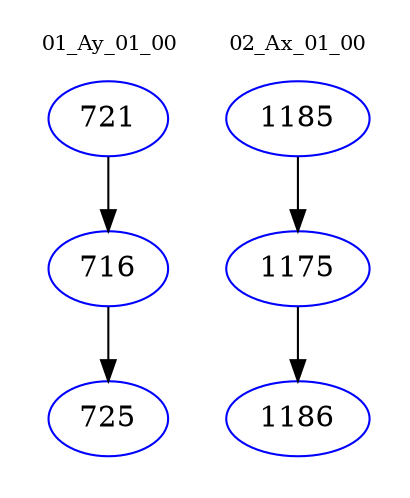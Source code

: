 digraph{
subgraph cluster_0 {
color = white
label = "01_Ay_01_00";
fontsize=10;
T0_721 [label="721", color="blue"]
T0_721 -> T0_716 [color="black"]
T0_716 [label="716", color="blue"]
T0_716 -> T0_725 [color="black"]
T0_725 [label="725", color="blue"]
}
subgraph cluster_1 {
color = white
label = "02_Ax_01_00";
fontsize=10;
T1_1185 [label="1185", color="blue"]
T1_1185 -> T1_1175 [color="black"]
T1_1175 [label="1175", color="blue"]
T1_1175 -> T1_1186 [color="black"]
T1_1186 [label="1186", color="blue"]
}
}
